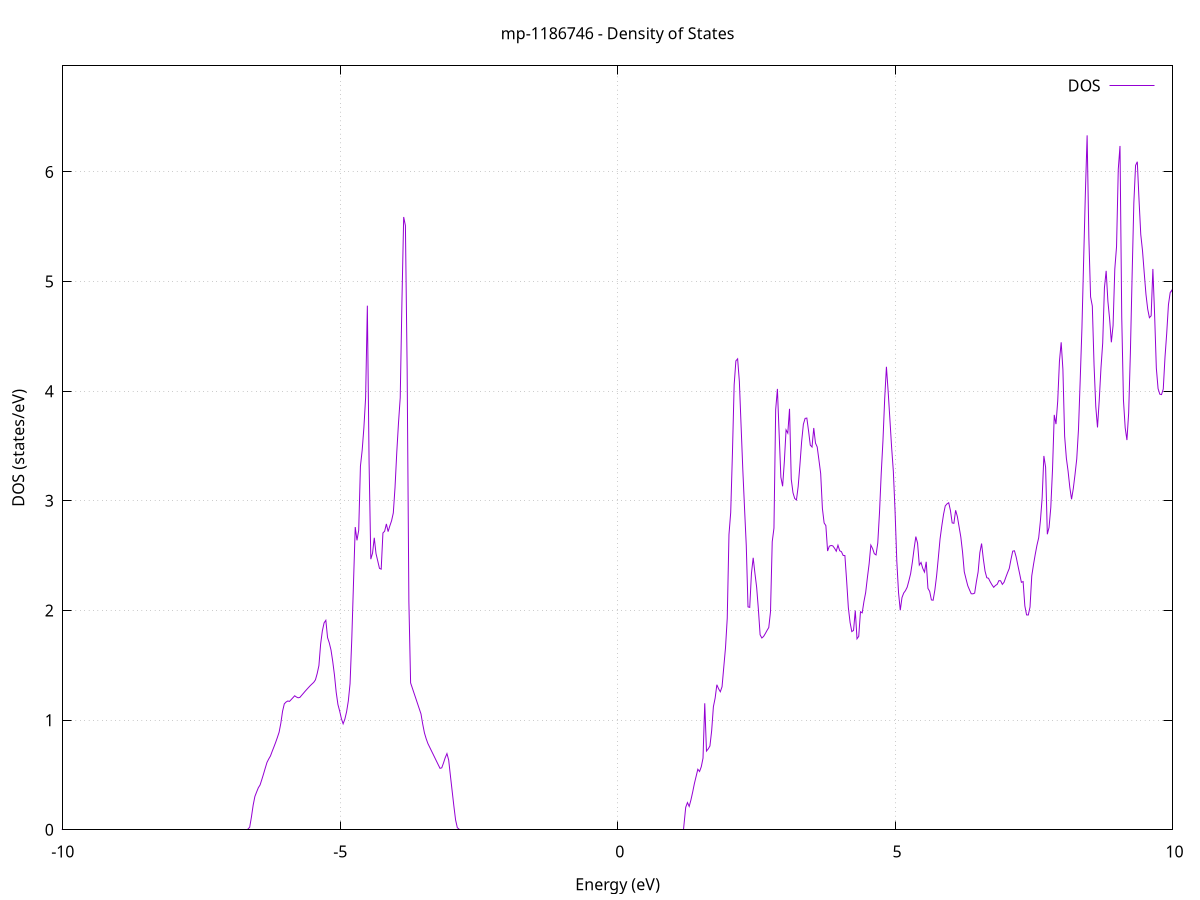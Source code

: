 set title 'mp-1186746 - Density of States'
set xlabel 'Energy (eV)'
set ylabel 'DOS (states/eV)'
set grid
set xrange [-10:10]
set yrange [0:6.967]
set xzeroaxis lt -1
set terminal png size 800,600
set output 'mp-1186746_dos_gnuplot.png'
plot '-' using 1:2 with lines title 'DOS'
-33.418200 0.000000
-33.387000 0.000000
-33.355800 0.000000
-33.324600 0.000000
-33.293400 0.000000
-33.262300 0.000000
-33.231100 0.000000
-33.199900 0.000000
-33.168700 0.000000
-33.137500 0.000000
-33.106300 0.000000
-33.075100 0.000000
-33.044000 0.000000
-33.012800 0.000000
-32.981600 0.000000
-32.950400 0.000000
-32.919200 0.000000
-32.888000 0.000000
-32.856900 0.000000
-32.825700 0.000000
-32.794500 0.000000
-32.763300 0.000000
-32.732100 0.000000
-32.700900 0.000000
-32.669800 0.000000
-32.638600 0.000000
-32.607400 0.000000
-32.576200 0.000000
-32.545000 0.000000
-32.513800 0.000000
-32.482700 0.000000
-32.451500 0.000000
-32.420300 0.000000
-32.389100 0.000000
-32.357900 0.000000
-32.326700 0.000000
-32.295600 0.000000
-32.264400 0.000000
-32.233200 0.000000
-32.202000 0.000000
-32.170800 0.000000
-32.139600 0.000000
-32.108500 0.000000
-32.077300 0.000000
-32.046100 0.000000
-32.014900 0.000000
-31.983700 0.000000
-31.952500 0.000000
-31.921400 0.000000
-31.890200 0.000000
-31.859000 0.000000
-31.827800 0.000000
-31.796600 0.000000
-31.765400 0.000000
-31.734300 0.000000
-31.703100 0.000000
-31.671900 0.000000
-31.640700 0.000000
-31.609500 0.000000
-31.578300 0.000000
-31.547200 0.000000
-31.516000 0.000000
-31.484800 0.000000
-31.453600 0.000000
-31.422400 0.000000
-31.391200 0.000000
-31.360100 0.000000
-31.328900 0.000000
-31.297700 0.000000
-31.266500 0.000000
-31.235300 0.000000
-31.204100 0.000000
-31.173000 0.000000
-31.141800 0.000000
-31.110600 0.000000
-31.079400 0.000000
-31.048200 0.000000
-31.017000 0.000000
-30.985800 0.000000
-30.954700 0.000000
-30.923500 0.000000
-30.892300 0.000000
-30.861100 0.000000
-30.829900 0.000000
-30.798700 0.000000
-30.767600 0.000000
-30.736400 0.000000
-30.705200 0.000000
-30.674000 0.000000
-30.642800 0.000000
-30.611600 0.000000
-30.580500 438.482600
-30.549300 0.000000
-30.518100 0.000000
-30.486900 0.000000
-30.455700 0.000000
-30.424500 0.000000
-30.393400 0.000000
-30.362200 0.000000
-30.331000 0.000000
-30.299800 0.000000
-30.268600 0.000000
-30.237400 0.000000
-30.206300 0.000000
-30.175100 0.000000
-30.143900 0.000000
-30.112700 0.000000
-30.081500 0.000000
-30.050300 0.000000
-30.019200 0.000000
-29.988000 0.000000
-29.956800 0.000000
-29.925600 0.000000
-29.894400 0.000000
-29.863200 0.000000
-29.832100 0.000000
-29.800900 0.000000
-29.769700 0.000000
-29.738500 0.000000
-29.707300 0.000000
-29.676100 0.000000
-29.645000 0.000000
-29.613800 0.000000
-29.582600 0.000000
-29.551400 0.000000
-29.520200 0.000000
-29.489000 0.000000
-29.457900 0.000000
-29.426700 0.000000
-29.395500 0.000000
-29.364300 0.000000
-29.333100 0.000000
-29.301900 0.000000
-29.270800 0.000000
-29.239600 0.000000
-29.208400 0.000000
-29.177200 0.000000
-29.146000 0.000000
-29.114800 0.000000
-29.083700 0.000000
-29.052500 0.000000
-29.021300 0.000000
-28.990100 0.000000
-28.958900 0.000000
-28.927700 0.000000
-28.896500 0.000000
-28.865400 0.000000
-28.834200 0.000000
-28.803000 0.000000
-28.771800 0.000000
-28.740600 0.000000
-28.709400 0.000000
-28.678300 0.000000
-28.647100 0.000000
-28.615900 0.000000
-28.584700 0.000000
-28.553500 0.000000
-28.522300 0.000000
-28.491200 0.000000
-28.460000 0.000000
-28.428800 0.000000
-28.397600 0.000000
-28.366400 0.000000
-28.335200 0.000000
-28.304100 0.000000
-28.272900 0.000000
-28.241700 0.000000
-28.210500 0.000000
-28.179300 0.000000
-28.148100 0.000000
-28.117000 0.000000
-28.085800 0.000000
-28.054600 0.000000
-28.023400 0.000000
-27.992200 0.000000
-27.961000 0.000000
-27.929900 0.000000
-27.898700 0.000000
-27.867500 0.000000
-27.836300 0.000000
-27.805100 0.000000
-27.773900 0.000000
-27.742800 0.000000
-27.711600 0.000000
-27.680400 0.000000
-27.649200 0.000000
-27.618000 0.000000
-27.586800 0.000000
-27.555700 0.000000
-27.524500 0.000000
-27.493300 0.000000
-27.462100 0.000000
-27.430900 0.000000
-27.399700 0.000000
-27.368600 0.000000
-27.337400 0.000000
-27.306200 0.000000
-27.275000 0.000000
-27.243800 0.000000
-27.212600 0.000000
-27.181500 0.000000
-27.150300 0.000000
-27.119100 0.000000
-27.087900 0.000000
-27.056700 0.000000
-27.025500 0.000000
-26.994400 0.000000
-26.963200 0.000000
-26.932000 0.000000
-26.900800 0.000000
-26.869600 0.000000
-26.838400 0.000000
-26.807200 0.000000
-26.776100 0.000000
-26.744900 0.000000
-26.713700 0.000000
-26.682500 0.000000
-26.651300 0.000000
-26.620100 0.000000
-26.589000 0.000000
-26.557800 0.000000
-26.526600 0.000000
-26.495400 0.000000
-26.464200 0.000000
-26.433000 0.000000
-26.401900 0.000000
-26.370700 0.000000
-26.339500 0.000000
-26.308300 0.000000
-26.277100 0.000000
-26.245900 0.000000
-26.214800 0.000000
-26.183600 0.000000
-26.152400 0.000000
-26.121200 0.000000
-26.090000 0.000000
-26.058800 0.000000
-26.027700 0.000000
-25.996500 0.000000
-25.965300 0.000000
-25.934100 0.000000
-25.902900 0.000000
-25.871700 0.000000
-25.840600 0.000000
-25.809400 0.000000
-25.778200 0.000000
-25.747000 0.000000
-25.715800 0.000000
-25.684600 0.000000
-25.653500 0.000000
-25.622300 0.000000
-25.591100 0.000000
-25.559900 0.000000
-25.528700 0.000000
-25.497500 0.000000
-25.466400 0.000000
-25.435200 0.000000
-25.404000 0.000000
-25.372800 0.000000
-25.341600 0.000000
-25.310400 0.000000
-25.279300 0.000000
-25.248100 0.000000
-25.216900 0.000000
-25.185700 0.000000
-25.154500 0.000000
-25.123300 0.000000
-25.092200 0.000000
-25.061000 0.000000
-25.029800 0.000000
-24.998600 0.000000
-24.967400 0.000000
-24.936200 0.000000
-24.905100 0.000000
-24.873900 0.000000
-24.842700 0.000000
-24.811500 0.000000
-24.780300 0.000000
-24.749100 0.000000
-24.717900 0.000000
-24.686800 0.000000
-24.655600 0.000000
-24.624400 0.000000
-24.593200 0.000000
-24.562000 0.000000
-24.530800 0.000000
-24.499700 0.000000
-24.468500 0.000000
-24.437300 0.000000
-24.406100 0.000000
-24.374900 0.000000
-24.343700 0.000000
-24.312600 0.000000
-24.281400 0.000000
-24.250200 0.000000
-24.219000 0.000000
-24.187800 0.000000
-24.156600 0.000000
-24.125500 0.000000
-24.094300 0.000000
-24.063100 0.000000
-24.031900 0.000000
-24.000700 0.000000
-23.969500 0.000000
-23.938400 0.000000
-23.907200 0.000000
-23.876000 0.000000
-23.844800 0.000000
-23.813600 0.000000
-23.782400 0.000000
-23.751300 0.000000
-23.720100 0.000000
-23.688900 0.000000
-23.657700 0.000000
-23.626500 0.000000
-23.595300 0.000000
-23.564200 0.000000
-23.533000 0.000000
-23.501800 0.000000
-23.470600 0.000000
-23.439400 0.000000
-23.408200 0.000000
-23.377100 0.000000
-23.345900 0.000000
-23.314700 0.000000
-23.283500 0.000000
-23.252300 0.000000
-23.221100 0.000000
-23.190000 0.000000
-23.158800 0.000000
-23.127600 0.000000
-23.096400 0.000000
-23.065200 0.000000
-23.034000 0.000000
-23.002900 0.000000
-22.971700 0.000000
-22.940500 0.000000
-22.909300 0.000000
-22.878100 0.000000
-22.846900 0.000000
-22.815800 0.000000
-22.784600 0.000000
-22.753400 0.000000
-22.722200 0.000000
-22.691000 0.000000
-22.659800 0.000000
-22.628600 0.000000
-22.597500 0.000000
-22.566300 0.000000
-22.535100 0.000000
-22.503900 0.000000
-22.472700 0.000000
-22.441500 0.000000
-22.410400 0.000000
-22.379200 0.000000
-22.348000 0.000000
-22.316800 0.000000
-22.285600 0.000000
-22.254400 0.000000
-22.223300 0.000000
-22.192100 0.000000
-22.160900 0.000000
-22.129700 0.000000
-22.098500 0.000000
-22.067300 0.000000
-22.036200 0.000000
-22.005000 0.000000
-21.973800 0.000000
-21.942600 0.000000
-21.911400 0.000000
-21.880200 0.000000
-21.849100 0.000000
-21.817900 0.000000
-21.786700 0.000000
-21.755500 0.000000
-21.724300 0.000000
-21.693100 0.000000
-21.662000 0.000000
-21.630800 0.000000
-21.599600 0.000000
-21.568400 0.000000
-21.537200 0.000000
-21.506000 0.000000
-21.474900 0.000000
-21.443700 0.000000
-21.412500 0.000000
-21.381300 0.000000
-21.350100 0.000000
-21.318900 0.000000
-21.287800 0.000000
-21.256600 0.000000
-21.225400 0.000000
-21.194200 0.000000
-21.163000 0.000000
-21.131800 0.000000
-21.100700 0.000000
-21.069500 0.000000
-21.038300 0.000000
-21.007100 0.000000
-20.975900 0.000000
-20.944700 0.000000
-20.913600 0.000000
-20.882400 0.000000
-20.851200 0.000000
-20.820000 0.000000
-20.788800 0.000000
-20.757600 0.000000
-20.726500 0.000000
-20.695300 0.000000
-20.664100 0.000000
-20.632900 0.000000
-20.601700 0.000000
-20.570500 0.000000
-20.539300 0.000000
-20.508200 0.000000
-20.477000 0.000000
-20.445800 0.000000
-20.414600 0.000000
-20.383400 0.000000
-20.352200 0.000000
-20.321100 0.000000
-20.289900 0.000000
-20.258700 0.000000
-20.227500 0.000000
-20.196300 0.000000
-20.165100 0.000000
-20.134000 0.000000
-20.102800 0.000000
-20.071600 0.000000
-20.040400 0.000000
-20.009200 0.000000
-19.978000 0.000000
-19.946900 0.000000
-19.915700 0.000000
-19.884500 0.000000
-19.853300 0.000000
-19.822100 0.000000
-19.790900 0.000000
-19.759800 0.000000
-19.728600 0.000000
-19.697400 0.000000
-19.666200 0.000000
-19.635000 0.000000
-19.603800 0.000000
-19.572700 0.000000
-19.541500 0.000000
-19.510300 0.000000
-19.479100 0.000000
-19.447900 0.000000
-19.416700 0.000000
-19.385600 0.000000
-19.354400 0.000000
-19.323200 0.000000
-19.292000 0.000000
-19.260800 0.000000
-19.229600 0.000000
-19.198500 0.000000
-19.167300 0.000000
-19.136100 0.000000
-19.104900 0.000000
-19.073700 0.000000
-19.042500 0.000000
-19.011400 0.000000
-18.980200 0.000000
-18.949000 0.000000
-18.917800 0.000000
-18.886600 0.000000
-18.855400 0.000000
-18.824300 0.000000
-18.793100 0.000000
-18.761900 0.000000
-18.730700 0.000000
-18.699500 0.000000
-18.668300 0.000000
-18.637200 0.000000
-18.606000 0.000000
-18.574800 0.000000
-18.543600 0.000000
-18.512400 0.000000
-18.481200 0.000000
-18.450000 0.000000
-18.418900 0.000000
-18.387700 0.000000
-18.356500 0.000000
-18.325300 0.000000
-18.294100 0.000000
-18.262900 0.000000
-18.231800 0.000000
-18.200600 0.000000
-18.169400 0.000000
-18.138200 0.000000
-18.107000 0.000000
-18.075800 0.000000
-18.044700 0.000000
-18.013500 0.000000
-17.982300 0.000000
-17.951100 0.000000
-17.919900 0.000000
-17.888700 0.000000
-17.857600 0.000000
-17.826400 0.000000
-17.795200 0.000000
-17.764000 0.000000
-17.732800 0.000000
-17.701600 0.000000
-17.670500 0.000000
-17.639300 0.000000
-17.608100 0.000000
-17.576900 0.000000
-17.545700 0.000000
-17.514500 0.000000
-17.483400 0.000000
-17.452200 0.000000
-17.421000 0.000000
-17.389800 0.000000
-17.358600 0.000000
-17.327400 0.000000
-17.296300 0.000000
-17.265100 0.000000
-17.233900 0.000000
-17.202700 0.000000
-17.171500 0.000000
-17.140300 0.000000
-17.109200 0.000000
-17.078000 0.000000
-17.046800 0.000000
-17.015600 0.000000
-16.984400 0.000000
-16.953200 0.000000
-16.922100 0.000000
-16.890900 0.000000
-16.859700 0.000000
-16.828500 0.000000
-16.797300 0.000000
-16.766100 0.000000
-16.735000 0.000000
-16.703800 0.000000
-16.672600 0.000000
-16.641400 0.000000
-16.610200 0.000000
-16.579000 0.000000
-16.547900 0.000000
-16.516700 0.000000
-16.485500 0.000000
-16.454300 0.000000
-16.423100 0.000000
-16.391900 0.000000
-16.360700 0.000000
-16.329600 0.000000
-16.298400 0.000000
-16.267200 0.000000
-16.236000 0.000000
-16.204800 0.000000
-16.173600 0.000000
-16.142500 0.000000
-16.111300 0.000000
-16.080100 0.000000
-16.048900 0.000000
-16.017700 0.000000
-15.986500 0.000000
-15.955400 0.000000
-15.924200 0.000000
-15.893000 0.000000
-15.861800 0.000000
-15.830600 0.000000
-15.799400 0.000000
-15.768300 0.000000
-15.737100 0.000000
-15.705900 0.000000
-15.674700 0.000000
-15.643500 0.000000
-15.612300 0.000000
-15.581200 0.000000
-15.550000 0.000000
-15.518800 0.000000
-15.487600 0.000000
-15.456400 0.000000
-15.425200 0.000000
-15.394100 0.000000
-15.362900 0.000000
-15.331700 0.000000
-15.300500 0.000000
-15.269300 0.000000
-15.238100 0.000000
-15.207000 0.000000
-15.175800 0.000000
-15.144600 0.000000
-15.113400 0.000000
-15.082200 0.000000
-15.051000 0.000000
-15.019900 0.000000
-14.988700 0.000000
-14.957500 0.000000
-14.926300 0.000000
-14.895100 0.000000
-14.863900 0.000000
-14.832800 0.000000
-14.801600 0.000000
-14.770400 0.000000
-14.739200 0.000000
-14.708000 0.000000
-14.676800 0.000000
-14.645700 0.000000
-14.614500 0.000000
-14.583300 0.000000
-14.552100 0.000000
-14.520900 0.000000
-14.489700 0.000000
-14.458600 0.000000
-14.427400 0.000000
-14.396200 0.000000
-14.365000 0.000000
-14.333800 0.000000
-14.302600 0.000000
-14.271400 0.000000
-14.240300 0.000000
-14.209100 0.000000
-14.177900 0.000000
-14.146700 0.000000
-14.115500 0.000000
-14.084300 0.000000
-14.053200 0.000000
-14.022000 0.000000
-13.990800 0.000000
-13.959600 0.000000
-13.928400 0.000000
-13.897200 0.000000
-13.866100 0.000000
-13.834900 0.000000
-13.803700 0.000000
-13.772500 0.000000
-13.741300 0.000000
-13.710100 0.000000
-13.679000 0.000000
-13.647800 0.000000
-13.616600 0.000000
-13.585400 0.000000
-13.554200 0.000000
-13.523000 0.000000
-13.491900 0.000000
-13.460700 0.000000
-13.429500 0.000000
-13.398300 0.000000
-13.367100 0.000000
-13.335900 0.000000
-13.304800 0.000000
-13.273600 0.000000
-13.242400 0.000000
-13.211200 0.000000
-13.180000 0.000000
-13.148800 0.000000
-13.117700 0.000000
-13.086500 0.000000
-13.055300 0.000000
-13.024100 0.000000
-12.992900 0.000000
-12.961700 0.000000
-12.930600 0.000000
-12.899400 0.000000
-12.868200 0.000000
-12.837000 0.000000
-12.805800 0.000000
-12.774600 0.000000
-12.743500 0.000000
-12.712300 52.887800
-12.681100 49.293700
-12.649900 42.016100
-12.618700 0.000000
-12.587500 0.000000
-12.556400 0.000000
-12.525200 0.000000
-12.494000 0.000000
-12.462800 0.000000
-12.431600 0.000000
-12.400400 0.000000
-12.369300 0.000000
-12.338100 0.000000
-12.306900 0.000000
-12.275700 0.000000
-12.244500 0.000000
-12.213300 0.000000
-12.182100 0.000000
-12.151000 0.000000
-12.119800 0.000000
-12.088600 0.000000
-12.057400 0.000000
-12.026200 0.000000
-11.995000 0.000000
-11.963900 0.000000
-11.932700 0.000000
-11.901500 0.000000
-11.870300 0.000000
-11.839100 0.000000
-11.807900 0.000000
-11.776800 0.000000
-11.745600 0.000000
-11.714400 0.000000
-11.683200 0.000000
-11.652000 0.000000
-11.620800 0.000000
-11.589700 0.000000
-11.558500 0.000000
-11.527300 0.000000
-11.496100 0.000000
-11.464900 0.000000
-11.433700 0.000000
-11.402600 0.000000
-11.371400 0.000000
-11.340200 0.000000
-11.309000 0.000000
-11.277800 0.000000
-11.246600 0.000000
-11.215500 0.000000
-11.184300 0.000000
-11.153100 0.000000
-11.121900 0.000000
-11.090700 0.000000
-11.059500 0.000000
-11.028400 0.000000
-10.997200 0.000000
-10.966000 0.000000
-10.934800 0.000000
-10.903600 0.000000
-10.872400 0.000000
-10.841300 0.000000
-10.810100 0.000000
-10.778900 0.000000
-10.747700 0.000000
-10.716500 0.000000
-10.685300 0.000000
-10.654200 0.000000
-10.623000 0.000000
-10.591800 0.000000
-10.560600 0.000000
-10.529400 0.000000
-10.498200 0.000000
-10.467100 0.000000
-10.435900 0.000000
-10.404700 0.000000
-10.373500 0.000000
-10.342300 0.000000
-10.311100 0.000000
-10.280000 0.000000
-10.248800 0.000000
-10.217600 0.000000
-10.186400 0.000000
-10.155200 0.000000
-10.124000 0.000000
-10.092800 0.000000
-10.061700 0.000000
-10.030500 0.000000
-9.999300 0.000000
-9.968100 0.000000
-9.936900 0.000000
-9.905700 0.000000
-9.874600 0.000000
-9.843400 0.000000
-9.812200 0.000000
-9.781000 0.000000
-9.749800 0.000000
-9.718600 0.000000
-9.687500 0.000000
-9.656300 0.000000
-9.625100 0.000000
-9.593900 0.000000
-9.562700 0.000000
-9.531500 0.000000
-9.500400 0.000000
-9.469200 0.000000
-9.438000 0.000000
-9.406800 0.000000
-9.375600 0.000000
-9.344400 0.000000
-9.313300 0.000000
-9.282100 0.000000
-9.250900 0.000000
-9.219700 0.000000
-9.188500 0.000000
-9.157300 0.000000
-9.126200 0.000000
-9.095000 0.000000
-9.063800 0.000000
-9.032600 0.000000
-9.001400 0.000000
-8.970200 0.000000
-8.939100 0.000000
-8.907900 0.000000
-8.876700 0.000000
-8.845500 0.000000
-8.814300 0.000000
-8.783100 0.000000
-8.752000 0.000000
-8.720800 0.000000
-8.689600 0.000000
-8.658400 0.000000
-8.627200 0.000000
-8.596000 0.000000
-8.564900 0.000000
-8.533700 0.000000
-8.502500 0.000000
-8.471300 0.000000
-8.440100 0.000000
-8.408900 0.000000
-8.377800 0.000000
-8.346600 0.000000
-8.315400 0.000000
-8.284200 0.000000
-8.253000 0.000000
-8.221800 0.000000
-8.190700 0.000000
-8.159500 0.000000
-8.128300 0.000000
-8.097100 0.000000
-8.065900 0.000000
-8.034700 0.000000
-8.003500 0.000000
-7.972400 0.000000
-7.941200 0.000000
-7.910000 0.000000
-7.878800 0.000000
-7.847600 0.000000
-7.816400 0.000000
-7.785300 0.000000
-7.754100 0.000000
-7.722900 0.000000
-7.691700 0.000000
-7.660500 0.000000
-7.629300 0.000000
-7.598200 0.000000
-7.567000 0.000000
-7.535800 0.000000
-7.504600 0.000000
-7.473400 0.000000
-7.442200 0.000000
-7.411100 0.000000
-7.379900 0.000000
-7.348700 0.000000
-7.317500 0.000000
-7.286300 0.000000
-7.255100 0.000000
-7.224000 0.000000
-7.192800 0.000000
-7.161600 0.000000
-7.130400 0.000000
-7.099200 0.000000
-7.068000 0.000000
-7.036900 0.000000
-7.005700 0.000000
-6.974500 0.000000
-6.943300 0.000000
-6.912100 0.000000
-6.880900 0.000000
-6.849800 0.000000
-6.818600 0.000000
-6.787400 0.000000
-6.756200 0.000000
-6.725000 0.000000
-6.693800 0.000000
-6.662700 0.000000
-6.631500 0.023200
-6.600300 0.116400
-6.569100 0.224500
-6.537900 0.303900
-6.506700 0.344500
-6.475600 0.383400
-6.444400 0.408800
-6.413200 0.457600
-6.382000 0.509000
-6.350800 0.563100
-6.319600 0.614800
-6.288500 0.645800
-6.257300 0.673000
-6.226100 0.715400
-6.194900 0.755500
-6.163700 0.797100
-6.132500 0.842000
-6.101400 0.889800
-6.070200 0.972300
-6.039000 1.081100
-6.007800 1.148300
-5.976600 1.164800
-5.945400 1.174500
-5.914300 1.171000
-5.883100 1.187500
-5.851900 1.204700
-5.820700 1.222100
-5.789500 1.211000
-5.758300 1.203800
-5.727100 1.207400
-5.696000 1.225900
-5.664800 1.244000
-5.633600 1.262600
-5.602400 1.280200
-5.571200 1.297700
-5.540000 1.314500
-5.508900 1.329700
-5.477700 1.344400
-5.446500 1.367600
-5.415300 1.424700
-5.384100 1.497300
-5.352900 1.694600
-5.321800 1.813800
-5.290600 1.887200
-5.259400 1.910500
-5.228200 1.752900
-5.197000 1.704300
-5.165800 1.639100
-5.134700 1.534600
-5.103500 1.410000
-5.072300 1.253400
-5.041100 1.142400
-5.009900 1.082800
-4.978700 1.012900
-4.947600 0.966700
-4.916400 1.009000
-4.885200 1.076200
-4.854000 1.174900
-4.822800 1.332400
-4.791600 1.740400
-4.760500 2.253000
-4.729300 2.761100
-4.698100 2.639600
-4.666900 2.731500
-4.635700 3.315900
-4.604500 3.459900
-4.573400 3.666900
-4.542200 3.940800
-4.511000 4.779900
-4.479800 3.353100
-4.448600 2.468000
-4.417400 2.522900
-4.386300 2.663200
-4.355100 2.519000
-4.323900 2.452400
-4.292700 2.384200
-4.261500 2.377200
-4.230300 2.706700
-4.199200 2.723300
-4.168000 2.789400
-4.136800 2.719400
-4.105600 2.771700
-4.074400 2.818300
-4.043200 2.889500
-4.012100 3.123300
-3.980900 3.440900
-3.949700 3.710000
-3.918500 3.940600
-3.887300 4.826500
-3.856100 5.588800
-3.825000 5.510700
-3.793800 4.199200
-3.762600 2.080300
-3.731400 1.339500
-3.700200 1.292400
-3.669000 1.245300
-3.637800 1.198200
-3.606700 1.151100
-3.575500 1.103900
-3.544300 1.056700
-3.513100 0.963600
-3.481900 0.883100
-3.450700 0.830100
-3.419600 0.786200
-3.388400 0.753800
-3.357200 0.721500
-3.326000 0.689200
-3.294800 0.656900
-3.263600 0.624500
-3.232500 0.592200
-3.201300 0.560400
-3.170100 0.564900
-3.138900 0.608700
-3.107700 0.657600
-3.076500 0.694600
-3.045400 0.636000
-3.014200 0.493900
-2.983000 0.355300
-2.951800 0.216900
-2.920600 0.089600
-2.889400 0.018700
-2.858300 0.000000
-2.827100 0.000000
-2.795900 0.000000
-2.764700 0.000000
-2.733500 0.000000
-2.702300 0.000000
-2.671200 0.000000
-2.640000 0.000000
-2.608800 0.000000
-2.577600 0.000000
-2.546400 0.000000
-2.515200 0.000000
-2.484100 0.000000
-2.452900 0.000000
-2.421700 0.000000
-2.390500 0.000000
-2.359300 0.000000
-2.328100 0.000000
-2.297000 0.000000
-2.265800 0.000000
-2.234600 0.000000
-2.203400 0.000000
-2.172200 0.000000
-2.141000 0.000000
-2.109900 0.000000
-2.078700 0.000000
-2.047500 0.000000
-2.016300 0.000000
-1.985100 0.000000
-1.953900 0.000000
-1.922800 0.000000
-1.891600 0.000000
-1.860400 0.000000
-1.829200 0.000000
-1.798000 0.000000
-1.766800 0.000000
-1.735700 0.000000
-1.704500 0.000000
-1.673300 0.000000
-1.642100 0.000000
-1.610900 0.000000
-1.579700 0.000000
-1.548500 0.000000
-1.517400 0.000000
-1.486200 0.000000
-1.455000 0.000000
-1.423800 0.000000
-1.392600 0.000000
-1.361400 0.000000
-1.330300 0.000000
-1.299100 0.000000
-1.267900 0.000000
-1.236700 0.000000
-1.205500 0.000000
-1.174300 0.000000
-1.143200 0.000000
-1.112000 0.000000
-1.080800 0.000000
-1.049600 0.000000
-1.018400 0.000000
-0.987200 0.000000
-0.956100 0.000000
-0.924900 0.000000
-0.893700 0.000000
-0.862500 0.000000
-0.831300 0.000000
-0.800100 0.000000
-0.769000 0.000000
-0.737800 0.000000
-0.706600 0.000000
-0.675400 0.000000
-0.644200 0.000000
-0.613000 0.000000
-0.581900 0.000000
-0.550700 0.000000
-0.519500 0.000000
-0.488300 0.000000
-0.457100 0.000000
-0.425900 0.000000
-0.394800 0.000000
-0.363600 0.000000
-0.332400 0.000000
-0.301200 0.000000
-0.270000 0.000000
-0.238800 0.000000
-0.207700 0.000000
-0.176500 0.000000
-0.145300 0.000000
-0.114100 0.000000
-0.082900 0.000000
-0.051700 0.000000
-0.020600 0.000000
0.010600 0.000000
0.041800 0.000000
0.073000 0.000000
0.104200 0.000000
0.135400 0.000000
0.166500 0.000000
0.197700 0.000000
0.228900 0.000000
0.260100 0.000000
0.291300 0.000000
0.322500 0.000000
0.353600 0.000000
0.384800 0.000000
0.416000 0.000000
0.447200 0.000000
0.478400 0.000000
0.509600 0.000000
0.540800 0.000000
0.571900 0.000000
0.603100 0.000000
0.634300 0.000000
0.665500 0.000000
0.696700 0.000000
0.727900 0.000000
0.759000 0.000000
0.790200 0.000000
0.821400 0.000000
0.852600 0.000000
0.883800 0.000000
0.915000 0.000000
0.946100 0.000000
0.977300 0.000000
1.008500 0.000000
1.039700 0.000000
1.070900 0.000000
1.102100 0.000000
1.133200 0.000000
1.164400 0.000000
1.195600 0.000000
1.226800 0.204800
1.258000 0.247900
1.289200 0.212800
1.320300 0.270900
1.351500 0.341900
1.382700 0.420200
1.413900 0.486200
1.445100 0.551900
1.476300 0.531500
1.507400 0.574700
1.538600 0.653500
1.569800 1.153700
1.601000 0.718000
1.632200 0.737200
1.663400 0.764400
1.694500 0.903500
1.725700 1.122400
1.756900 1.200400
1.788100 1.322800
1.819300 1.285700
1.850500 1.258800
1.881600 1.304600
1.912800 1.483200
1.944000 1.660000
1.975200 1.928300
2.006400 2.692400
2.037600 2.893000
2.068700 3.431700
2.099900 4.058400
2.131100 4.276400
2.162300 4.295200
2.193500 4.089500
2.224700 3.686700
2.255800 3.284400
2.287000 2.931900
2.318200 2.592200
2.349400 2.032800
2.380600 2.028600
2.411800 2.340000
2.442900 2.480800
2.474100 2.339800
2.505300 2.211100
2.536500 2.011100
2.567700 1.778000
2.598900 1.749200
2.630100 1.763000
2.661200 1.789200
2.692400 1.818200
2.723600 1.844400
2.754800 1.988200
2.786000 2.627100
2.817200 2.750900
2.848300 3.832500
2.879500 4.021100
2.910700 3.610000
2.941900 3.215400
2.973100 3.132700
3.004300 3.356900
3.035400 3.647000
3.066600 3.617200
3.097800 3.839200
3.129000 3.197000
3.160200 3.074100
3.191400 3.021000
3.222500 3.008000
3.253700 3.130600
3.284900 3.326300
3.316100 3.540300
3.347300 3.698300
3.378500 3.751900
3.409600 3.755100
3.440800 3.637600
3.472000 3.508000
3.503200 3.490900
3.534400 3.664400
3.565600 3.526600
3.596700 3.491200
3.627900 3.372100
3.659100 3.249600
3.690300 2.930200
3.721500 2.798300
3.752700 2.774100
3.783800 2.542200
3.815000 2.586200
3.846200 2.592900
3.877400 2.589500
3.908600 2.567900
3.939800 2.540700
3.970900 2.595300
4.002100 2.544900
4.033300 2.536200
4.064500 2.502000
4.095700 2.500600
4.126900 2.272300
4.158000 2.025300
4.189200 1.890900
4.220400 1.807600
4.251600 1.818300
4.282800 2.000000
4.314000 1.741800
4.345100 1.764000
4.376300 1.988400
4.407500 1.978600
4.438700 2.080900
4.469900 2.163400
4.501100 2.299600
4.532200 2.424900
4.563400 2.596400
4.594600 2.565000
4.625800 2.517800
4.657000 2.506700
4.688200 2.615600
4.719400 2.893400
4.750500 3.249900
4.781700 3.548100
4.812900 3.929500
4.844100 4.222500
4.875300 3.997900
4.906500 3.745500
4.937600 3.488900
4.968800 3.269700
5.000000 2.902700
5.031200 2.450300
5.062400 2.162700
5.093600 2.001700
5.124700 2.118100
5.155900 2.159400
5.187100 2.180800
5.218300 2.212800
5.249500 2.271700
5.280700 2.337100
5.311800 2.441000
5.343000 2.563700
5.374200 2.673900
5.405400 2.614500
5.436600 2.414100
5.467800 2.437900
5.498900 2.384200
5.530100 2.350200
5.561300 2.444100
5.592500 2.201700
5.623700 2.174100
5.654900 2.096400
5.686000 2.093500
5.717200 2.186900
5.748400 2.316000
5.779600 2.481000
5.810800 2.652700
5.842000 2.770400
5.873100 2.875500
5.904300 2.953600
5.935500 2.972100
5.966700 2.982700
5.997900 2.912000
6.029100 2.798800
6.060200 2.795200
6.091400 2.914000
6.122600 2.857100
6.153800 2.763000
6.185000 2.669700
6.216200 2.532100
6.247300 2.352600
6.278500 2.288700
6.309700 2.226600
6.340900 2.188600
6.372100 2.152800
6.403300 2.151700
6.434400 2.158300
6.465600 2.262400
6.496800 2.351600
6.528000 2.527300
6.559200 2.610700
6.590400 2.472200
6.621500 2.359000
6.652700 2.299100
6.683900 2.293600
6.715100 2.261500
6.746300 2.234200
6.777500 2.211400
6.808700 2.228200
6.839800 2.238200
6.871000 2.272200
6.902200 2.270700
6.933400 2.238200
6.964600 2.258100
6.995800 2.302400
7.026900 2.344300
7.058100 2.383400
7.089300 2.466800
7.120500 2.541200
7.151700 2.544500
7.182900 2.486800
7.214000 2.409400
7.245200 2.334700
7.276400 2.257100
7.307600 2.263500
7.338800 2.042100
7.370000 1.959700
7.401100 1.958900
7.432300 2.031800
7.463500 2.315200
7.494700 2.418400
7.525900 2.510700
7.557100 2.595000
7.588200 2.663100
7.619400 2.817600
7.650600 3.026400
7.681800 3.409500
7.713000 3.306500
7.744200 2.695300
7.775300 2.758000
7.806500 2.939000
7.837700 3.287000
7.868900 3.783900
7.900100 3.699800
7.931300 3.909700
7.962400 4.273000
7.993600 4.445700
8.024800 4.199500
8.056000 3.590100
8.087200 3.388900
8.118400 3.269900
8.149500 3.122100
8.180700 3.014400
8.211900 3.111000
8.243100 3.240000
8.274300 3.382700
8.305500 3.651100
8.336600 4.100200
8.367800 4.574700
8.399000 5.202400
8.430200 5.814800
8.461400 6.333300
8.492600 5.401400
8.523700 4.860400
8.554900 4.776600
8.586100 4.239100
8.617300 3.860500
8.648500 3.669300
8.679700 3.918600
8.710800 4.210500
8.742000 4.438600
8.773200 4.942800
8.804400 5.097600
8.835600 4.820200
8.866800 4.658000
8.898000 4.445800
8.929100 4.598800
8.960300 5.113900
8.991500 5.318000
9.022700 6.023600
9.053900 6.236800
9.085100 4.677500
9.116200 3.918200
9.147400 3.665900
9.178600 3.554300
9.209800 3.799100
9.241000 4.348700
9.272200 5.053900
9.303300 5.717200
9.334500 6.059200
9.365700 6.092700
9.396900 5.744100
9.428100 5.428900
9.459300 5.282000
9.490400 5.079700
9.521600 4.884300
9.552800 4.749700
9.584000 4.670200
9.615200 4.687400
9.646400 5.114900
9.677500 4.701400
9.708700 4.211000
9.739900 4.023600
9.771100 3.972800
9.802300 3.969000
9.833500 4.019400
9.864600 4.307200
9.895800 4.528300
9.927000 4.789000
9.958200 4.899000
9.989400 4.922200
10.020600 4.844800
10.051700 4.581400
10.082900 4.287600
10.114100 3.717400
10.145300 3.650000
10.176500 3.289200
10.207700 3.075400
10.238800 2.812100
10.270000 2.514400
10.301200 2.383300
10.332400 2.624800
10.363600 3.322200
10.394800 3.426100
10.425900 2.883400
10.457100 2.716800
10.488300 2.639400
10.519500 2.721400
10.550700 2.659100
10.581900 2.490200
10.613000 2.213200
10.644200 2.107100
10.675400 2.028500
10.706600 1.970500
10.737800 1.920400
10.769000 1.876100
10.800100 1.839500
10.831300 1.768900
10.862500 1.749800
10.893700 1.738100
10.924900 1.725300
10.956100 1.710100
10.987300 1.831200
11.018400 1.860100
11.049600 1.611600
11.080800 1.320700
11.112000 1.285600
11.143200 1.250400
11.174400 1.206600
11.205500 1.206500
11.236700 1.213800
11.267900 1.224900
11.299100 1.240100
11.330300 1.259800
11.361500 1.284200
11.392600 1.312300
11.423800 1.343100
11.455000 1.375800
11.486200 1.412000
11.517400 1.467600
11.548600 1.516700
11.579700 1.488300
11.610900 1.542800
11.642100 1.609400
11.673300 1.663400
11.704500 1.850500
11.735700 2.159900
11.766800 2.036700
11.798000 2.055300
11.829200 2.176500
11.860400 2.155200
11.891600 2.143700
11.922800 2.144900
11.953900 2.039000
11.985100 1.785400
12.016300 1.713300
12.047500 1.789000
12.078700 1.849400
12.109900 1.893000
12.141000 1.959800
12.172200 1.987200
12.203400 1.974900
12.234600 2.003300
12.265800 2.200200
12.297000 2.468800
12.328100 2.710800
12.359300 2.419600
12.390500 2.191500
12.421700 2.231500
12.452900 2.306300
12.484100 2.396600
12.515200 2.578700
12.546400 2.697100
12.577600 2.703500
12.608800 2.598900
12.640000 2.625600
12.671200 2.172600
12.702300 1.807800
12.733500 1.590500
12.764700 1.420500
12.795900 1.306200
12.827100 1.033600
12.858300 0.982700
12.889400 0.998200
12.920600 1.058800
12.951800 1.171800
12.983000 1.301100
13.014200 1.556700
13.045400 2.007600
13.076600 2.217200
13.107700 2.468600
13.138900 2.701300
13.170100 2.883100
13.201300 3.328400
13.232500 3.252300
13.263700 2.920600
13.294800 2.713900
13.326000 2.572600
13.357200 2.351000
13.388400 2.242000
13.419600 2.192600
13.450800 2.169300
13.481900 2.191900
13.513100 2.430300
13.544300 2.523400
13.575500 2.281700
13.606700 2.112500
13.637900 2.135700
13.669000 2.159400
13.700200 2.171500
13.731400 2.182300
13.762600 2.196300
13.793800 2.211900
13.825000 2.233200
13.856100 2.270300
13.887300 2.636800
13.918500 3.081000
13.949700 3.314000
13.980900 4.241400
14.012100 5.078000
14.043200 3.954800
14.074400 3.692400
14.105600 3.595700
14.136800 3.422800
14.168000 3.300900
14.199200 3.607900
14.230300 3.929400
14.261500 4.162400
14.292700 4.917500
14.323900 4.233400
14.355100 4.027800
14.386300 3.983400
14.417400 4.157300
14.448600 4.692200
14.479800 4.462700
14.511000 4.075400
14.542200 4.019300
14.573400 4.097100
14.604500 3.939400
14.635700 4.291400
14.666900 5.011300
14.698100 6.622100
14.729300 6.685500
14.760500 4.597400
14.791600 4.049400
14.822800 3.796800
14.854000 3.798500
14.885200 3.812000
14.916400 3.955000
14.947600 4.403700
14.978700 4.832300
15.009900 4.895400
15.041100 4.741800
15.072300 4.574300
15.103500 4.312600
15.134700 4.398700
15.165900 4.583800
15.197000 4.806600
15.228200 4.865200
15.259400 4.940100
15.290600 5.095800
15.321800 5.260200
15.353000 5.545400
15.384100 5.499600
15.415300 5.148600
15.446500 5.003700
15.477700 4.965900
15.508900 4.911500
15.540100 4.967400
15.571200 5.367100
15.602400 4.763800
15.633600 4.249500
15.664800 3.808600
15.696000 3.559000
15.727200 3.597000
15.758300 3.343700
15.789500 3.288200
15.820700 2.984000
15.851900 2.732400
15.883100 2.704300
15.914300 2.656400
15.945400 2.471600
15.976600 2.334500
16.007800 2.292500
16.039000 2.307800
16.070200 2.465800
16.101400 2.557700
16.132500 2.709600
16.163700 3.036900
16.194900 3.384500
16.226100 3.801400
16.257300 4.102400
16.288500 3.686300
16.319600 3.651800
16.350800 3.604200
16.382000 3.562300
16.413200 3.155100
16.444400 3.044800
16.475600 2.983000
16.506700 3.477400
16.537900 3.811800
16.569100 4.052500
16.600300 4.587200
16.631500 4.771100
16.662700 4.748800
16.693800 4.588600
16.725000 4.215500
16.756200 3.970900
16.787400 3.887000
16.818600 3.877400
16.849800 3.923700
16.880900 4.055800
16.912100 4.279300
16.943300 4.757700
16.974500 5.294000
17.005700 5.422600
17.036900 5.591800
17.068000 5.510900
17.099200 5.662000
17.130400 5.689100
17.161600 4.794100
17.192800 4.550400
17.224000 4.390000
17.255200 4.492700
17.286300 4.217500
17.317500 4.067300
17.348700 3.939600
17.379900 3.812800
17.411100 3.703500
17.442300 3.634800
17.473400 3.649900
17.504600 3.655100
17.535800 3.886800
17.567000 4.160400
17.598200 3.986900
17.629400 3.726500
17.660500 3.617400
17.691700 3.583700
17.722900 3.799100
17.754100 3.783600
17.785300 3.925000
17.816500 3.907600
17.847600 4.175500
17.878800 4.615200
17.910000 5.028700
17.941200 5.187100
17.972400 5.177100
18.003600 5.108400
18.034700 5.023600
18.065900 4.836700
18.097100 4.652800
18.128300 4.491400
18.159500 4.437000
18.190700 4.447800
18.221800 4.475300
18.253000 4.534800
18.284200 4.381400
18.315400 4.112800
18.346600 4.144100
18.377800 4.204000
18.408900 4.206300
18.440100 4.182600
18.471300 4.802100
18.502500 3.969900
18.533700 3.883900
18.564900 3.803100
18.596000 3.482700
18.627200 3.081400
18.658400 2.735500
18.689600 2.545100
18.720800 2.467900
18.752000 2.631200
18.783100 2.836300
18.814300 2.822300
18.845500 3.030700
18.876700 3.271800
18.907900 3.486400
18.939100 3.820200
18.970200 4.083000
19.001400 4.490000
19.032600 4.666000
19.063800 4.553500
19.095000 4.579800
19.126200 4.644400
19.157300 4.601100
19.188500 4.323300
19.219700 4.288700
19.250900 4.363100
19.282100 4.400400
19.313300 4.357500
19.344500 4.648900
19.375600 4.863300
19.406800 4.810000
19.438000 4.689400
19.469200 4.424700
19.500400 4.108600
19.531600 3.906800
19.562700 3.996000
19.593900 4.244100
19.625100 3.828500
19.656300 3.967600
19.687500 4.206400
19.718700 4.451400
19.749800 5.396600
19.781000 5.446200
19.812200 5.554700
19.843400 5.483600
19.874600 5.364600
19.905800 5.221900
19.936900 5.000800
19.968100 4.917200
19.999300 4.859700
20.030500 4.924900
20.061700 4.692000
20.092900 4.736900
20.124000 4.737600
20.155200 4.783000
20.186400 4.804100
20.217600 4.864000
20.248800 5.070600
20.280000 5.357200
20.311100 5.397700
20.342300 5.316000
20.373500 5.611500
20.404700 5.720600
20.435900 5.872000
20.467100 5.757400
20.498200 5.385500
20.529400 4.924900
20.560600 4.502700
20.591800 4.470000
20.623000 4.129300
20.654200 3.943000
20.685300 3.958500
20.716500 4.127800
20.747700 4.910700
20.778900 4.080000
20.810100 4.343500
20.841300 4.499200
20.872400 4.615400
20.903600 4.589100
20.934800 4.725000
20.966000 5.198800
20.997200 5.536900
21.028400 5.379000
21.059500 5.260800
21.090700 5.034300
21.121900 4.846200
21.153100 4.702600
21.184300 4.687400
21.215500 5.037500
21.246600 5.417200
21.277800 5.893100
21.309000 5.986500
21.340200 5.692800
21.371400 5.762100
21.402600 6.305700
21.433800 6.664000
21.464900 6.544800
21.496100 6.360200
21.527300 6.270500
21.558500 6.164900
21.589700 5.772200
21.620900 5.431900
21.652000 5.280600
21.683200 5.251000
21.714400 5.309000
21.745600 5.197200
21.776800 5.108700
21.808000 5.370100
21.839100 5.267900
21.870300 5.074600
21.901500 5.252500
21.932700 5.469900
21.963900 5.102400
21.995100 5.327700
22.026200 5.858700
22.057400 5.565500
22.088600 5.535000
22.119800 5.668800
22.151000 5.495700
22.182200 5.339900
22.213300 5.308900
22.244500 5.344800
22.275700 5.633500
22.306900 5.206000
22.338100 5.254800
22.369300 5.287200
22.400400 5.049300
22.431600 4.807100
22.462800 4.658300
22.494000 4.562100
22.525200 4.480100
22.556400 4.378400
22.587500 4.330800
22.618700 4.264300
22.649900 4.170600
22.681100 4.103800
22.712300 4.353100
22.743500 4.500800
22.774600 4.907800
22.805800 5.035900
22.837000 5.055700
22.868200 5.234000
22.899400 5.323700
22.930600 5.358800
22.961700 5.640800
22.992900 5.703900
23.024100 5.990200
23.055300 5.322000
23.086500 5.305100
23.117700 5.357200
23.148800 5.362700
23.180000 5.317600
23.211200 5.497400
23.242400 6.070700
23.273600 6.036100
23.304800 6.172700
23.335900 6.181100
23.367100 6.218000
23.398300 6.161900
23.429500 5.913100
23.460700 5.436600
23.491900 5.252700
23.523100 5.680300
23.554200 5.842300
23.585400 5.821600
23.616600 5.810000
23.647800 5.677000
23.679000 5.500900
23.710200 5.463800
23.741300 5.313000
23.772500 4.869000
23.803700 4.275300
23.834900 3.971500
23.866100 3.736200
23.897300 3.720600
23.928400 3.643400
23.959600 3.534900
23.990800 3.339400
24.022000 3.171900
24.053200 2.904100
24.084400 2.609300
24.115500 2.417000
24.146700 2.262600
24.177900 2.151000
24.209100 2.071800
24.240300 1.997800
24.271500 1.831200
24.302600 1.717200
24.333800 1.660800
24.365000 1.630300
24.396200 1.631600
24.427400 1.609000
24.458600 1.559600
24.489700 1.447600
24.520900 1.277200
24.552100 1.117900
24.583300 0.969800
24.614500 0.802600
24.645700 0.712400
24.676800 0.663600
24.708000 0.609000
24.739200 0.550400
24.770400 0.507900
24.801600 0.481300
24.832800 0.458600
24.863900 0.437700
24.895100 0.421000
24.926300 0.408400
24.957500 0.399400
24.988700 0.393700
25.019900 0.397900
25.051000 0.361300
25.082200 0.331100
25.113400 0.305300
25.144600 0.283600
25.175800 0.264100
25.207000 0.245900
25.238100 0.229100
25.269300 0.220800
25.300500 0.194500
25.331700 0.171500
25.362900 0.142800
25.394100 0.106900
25.425200 0.093100
25.456400 0.080800
25.487600 0.070100
25.518800 0.060700
25.550000 0.052200
25.581200 0.044600
25.612400 0.038000
25.643500 0.032300
25.674700 0.027600
25.705900 0.023600
25.737100 0.020100
25.768300 0.016900
25.799500 0.013900
25.830600 0.011200
25.861800 0.008800
25.893000 0.006700
25.924200 0.004900
25.955400 0.003400
25.986600 0.002100
26.017700 0.001200
26.048900 0.000500
26.080100 0.000100
26.111300 0.000000
26.142500 0.000000
26.173700 0.000000
26.204800 0.000000
26.236000 0.000000
26.267200 0.000000
26.298400 0.000000
26.329600 0.000000
26.360800 0.000000
26.391900 0.000000
26.423100 0.000000
26.454300 0.000000
26.485500 0.000000
26.516700 0.000000
26.547900 0.000000
26.579000 0.000000
26.610200 0.000000
26.641400 0.000000
26.672600 0.000000
26.703800 0.000000
26.735000 0.000000
26.766100 0.000000
26.797300 0.000000
26.828500 0.000000
26.859700 0.000000
26.890900 0.000000
26.922100 0.000000
26.953200 0.000000
26.984400 0.000000
27.015600 0.000000
27.046800 0.000000
27.078000 0.000000
27.109200 0.000000
27.140300 0.000000
27.171500 0.000000
27.202700 0.000000
27.233900 0.000000
27.265100 0.000000
27.296300 0.000000
27.327400 0.000000
27.358600 0.000000
27.389800 0.000000
27.421000 0.000000
27.452200 0.000000
27.483400 0.000000
27.514500 0.000000
27.545700 0.000000
27.576900 0.000000
27.608100 0.000000
27.639300 0.000000
27.670500 0.000000
27.701700 0.000000
27.732800 0.000000
27.764000 0.000000
27.795200 0.000000
27.826400 0.000000
27.857600 0.000000
27.888800 0.000000
27.919900 0.000000
27.951100 0.000000
27.982300 0.000000
28.013500 0.000000
28.044700 0.000000
28.075900 0.000000
28.107000 0.000000
28.138200 0.000000
28.169400 0.000000
28.200600 0.000000
28.231800 0.000000
28.263000 0.000000
28.294100 0.000000
28.325300 0.000000
28.356500 0.000000
28.387700 0.000000
28.418900 0.000000
28.450100 0.000000
28.481200 0.000000
28.512400 0.000000
28.543600 0.000000
28.574800 0.000000
28.606000 0.000000
28.637200 0.000000
28.668300 0.000000
28.699500 0.000000
28.730700 0.000000
28.761900 0.000000
28.793100 0.000000
28.824300 0.000000
28.855400 0.000000
28.886600 0.000000
28.917800 0.000000
28.949000 0.000000
e
